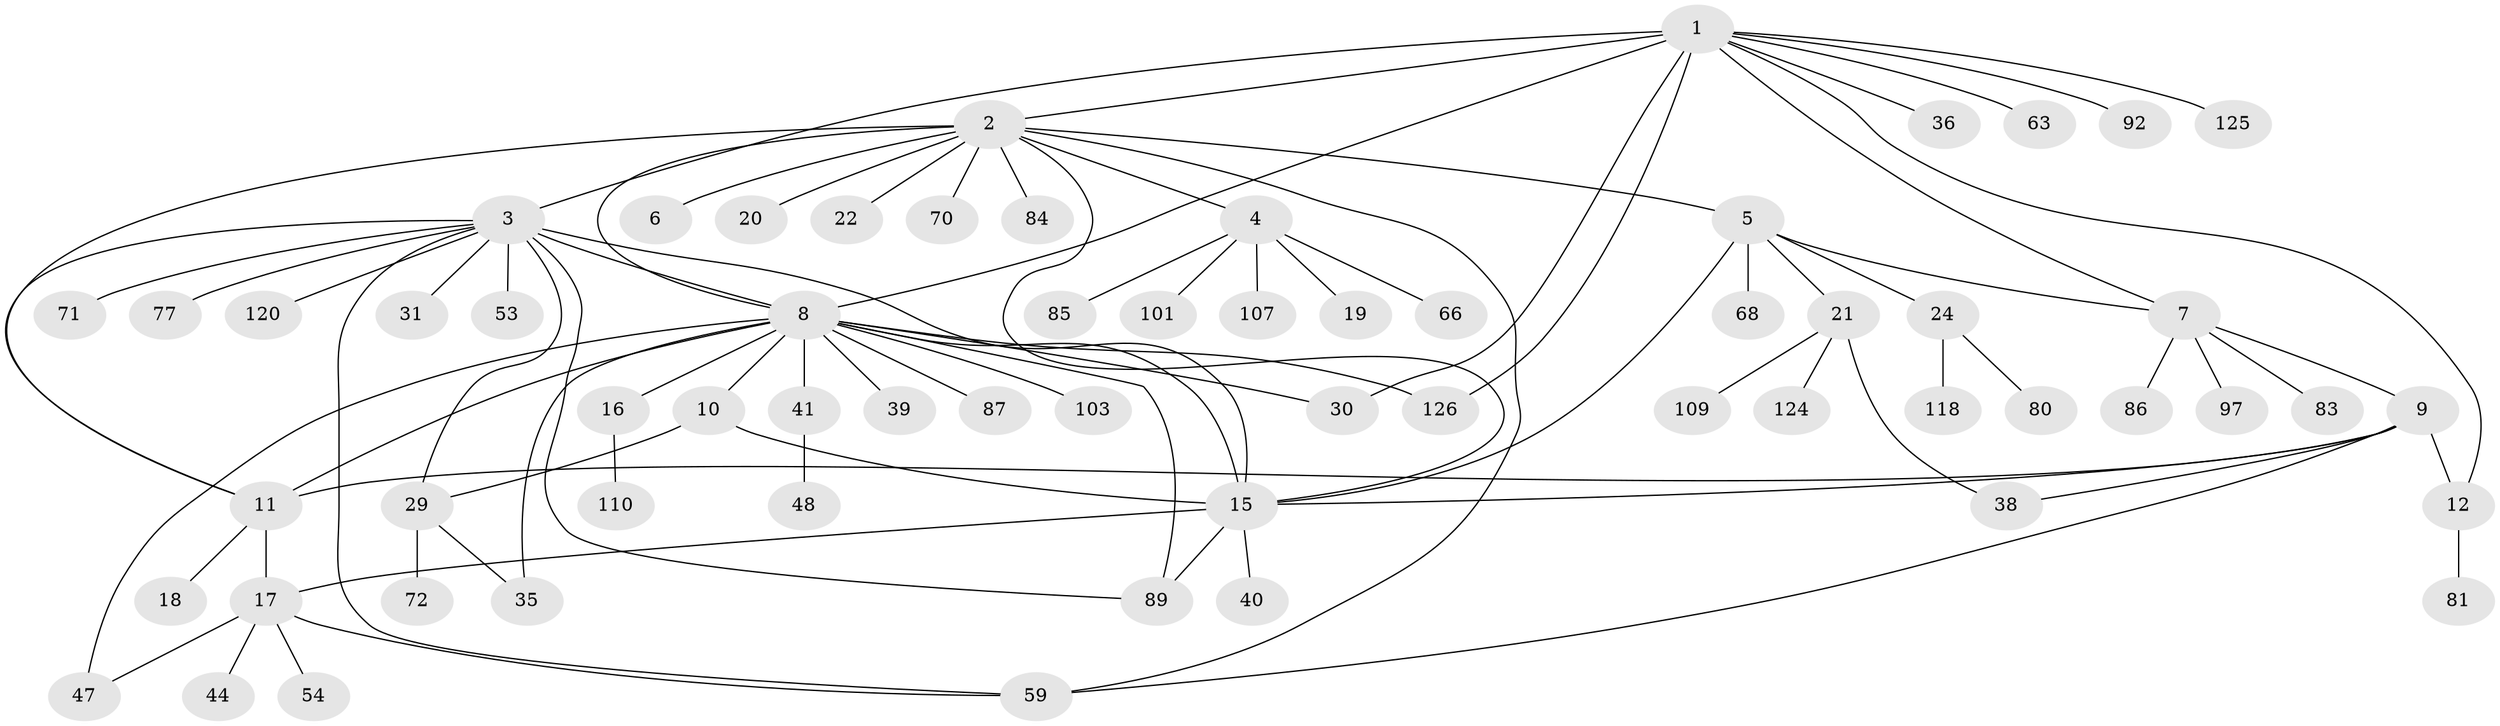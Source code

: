 // original degree distribution, {12: 0.015873015873015872, 7: 0.023809523809523808, 6: 0.023809523809523808, 1: 0.5396825396825397, 4: 0.05555555555555555, 10: 0.007936507936507936, 8: 0.015873015873015872, 3: 0.07142857142857142, 5: 0.047619047619047616, 13: 0.007936507936507936, 11: 0.007936507936507936, 2: 0.18253968253968253}
// Generated by graph-tools (version 1.1) at 2025/14/03/09/25 04:14:27]
// undirected, 63 vertices, 86 edges
graph export_dot {
graph [start="1"]
  node [color=gray90,style=filled];
  1;
  2;
  3 [super="+13+37+26+75"];
  4 [super="+64+55"];
  5;
  6;
  7 [super="+76"];
  8 [super="+14"];
  9;
  10 [super="+94"];
  11 [super="+23"];
  12;
  15 [super="+73+43"];
  16 [super="+28"];
  17 [super="+67+49+58+32+88+91+99+90+95"];
  18;
  19;
  20;
  21 [super="+61+56"];
  22;
  24;
  29 [super="+33"];
  30 [super="+93"];
  31;
  35;
  36;
  38 [super="+82+50"];
  39;
  40 [super="+105+46"];
  41;
  44;
  47 [super="+62+69"];
  48 [super="+102"];
  53;
  54;
  59 [super="+111+113"];
  63;
  66;
  68;
  70;
  71;
  72;
  77;
  80;
  81;
  83;
  84;
  85;
  86 [super="+117"];
  87;
  89 [super="+96"];
  92;
  97;
  101 [super="+114"];
  103;
  107;
  109;
  110;
  118;
  120;
  124;
  125;
  126;
  1 -- 2;
  1 -- 3 [weight=2];
  1 -- 7;
  1 -- 12;
  1 -- 36;
  1 -- 63;
  1 -- 92;
  1 -- 125;
  1 -- 126;
  1 -- 30;
  1 -- 8;
  2 -- 4;
  2 -- 5;
  2 -- 6;
  2 -- 8;
  2 -- 11;
  2 -- 15;
  2 -- 20;
  2 -- 22;
  2 -- 59;
  2 -- 70;
  2 -- 84;
  3 -- 8 [weight=2];
  3 -- 120;
  3 -- 71;
  3 -- 11;
  3 -- 77;
  3 -- 53;
  3 -- 89;
  3 -- 59;
  3 -- 29;
  3 -- 31;
  3 -- 15;
  4 -- 19;
  4 -- 85;
  4 -- 101;
  4 -- 107;
  4 -- 66;
  5 -- 15;
  5 -- 21;
  5 -- 24;
  5 -- 68;
  5 -- 7;
  7 -- 9;
  7 -- 86;
  7 -- 97;
  7 -- 83;
  8 -- 10;
  8 -- 16 [weight=2];
  8 -- 35;
  8 -- 87;
  8 -- 103;
  8 -- 126;
  8 -- 39;
  8 -- 41;
  8 -- 11;
  8 -- 47;
  8 -- 15 [weight=2];
  8 -- 89;
  8 -- 30;
  9 -- 12;
  9 -- 38;
  9 -- 11;
  9 -- 59;
  9 -- 15;
  10 -- 29;
  10 -- 15 [weight=2];
  11 -- 17 [weight=2];
  11 -- 18;
  12 -- 81;
  15 -- 40;
  15 -- 89;
  15 -- 17;
  16 -- 110;
  17 -- 44;
  17 -- 47;
  17 -- 54;
  17 -- 59;
  21 -- 109;
  21 -- 124;
  21 -- 38;
  24 -- 80;
  24 -- 118;
  29 -- 35;
  29 -- 72;
  41 -- 48;
}
